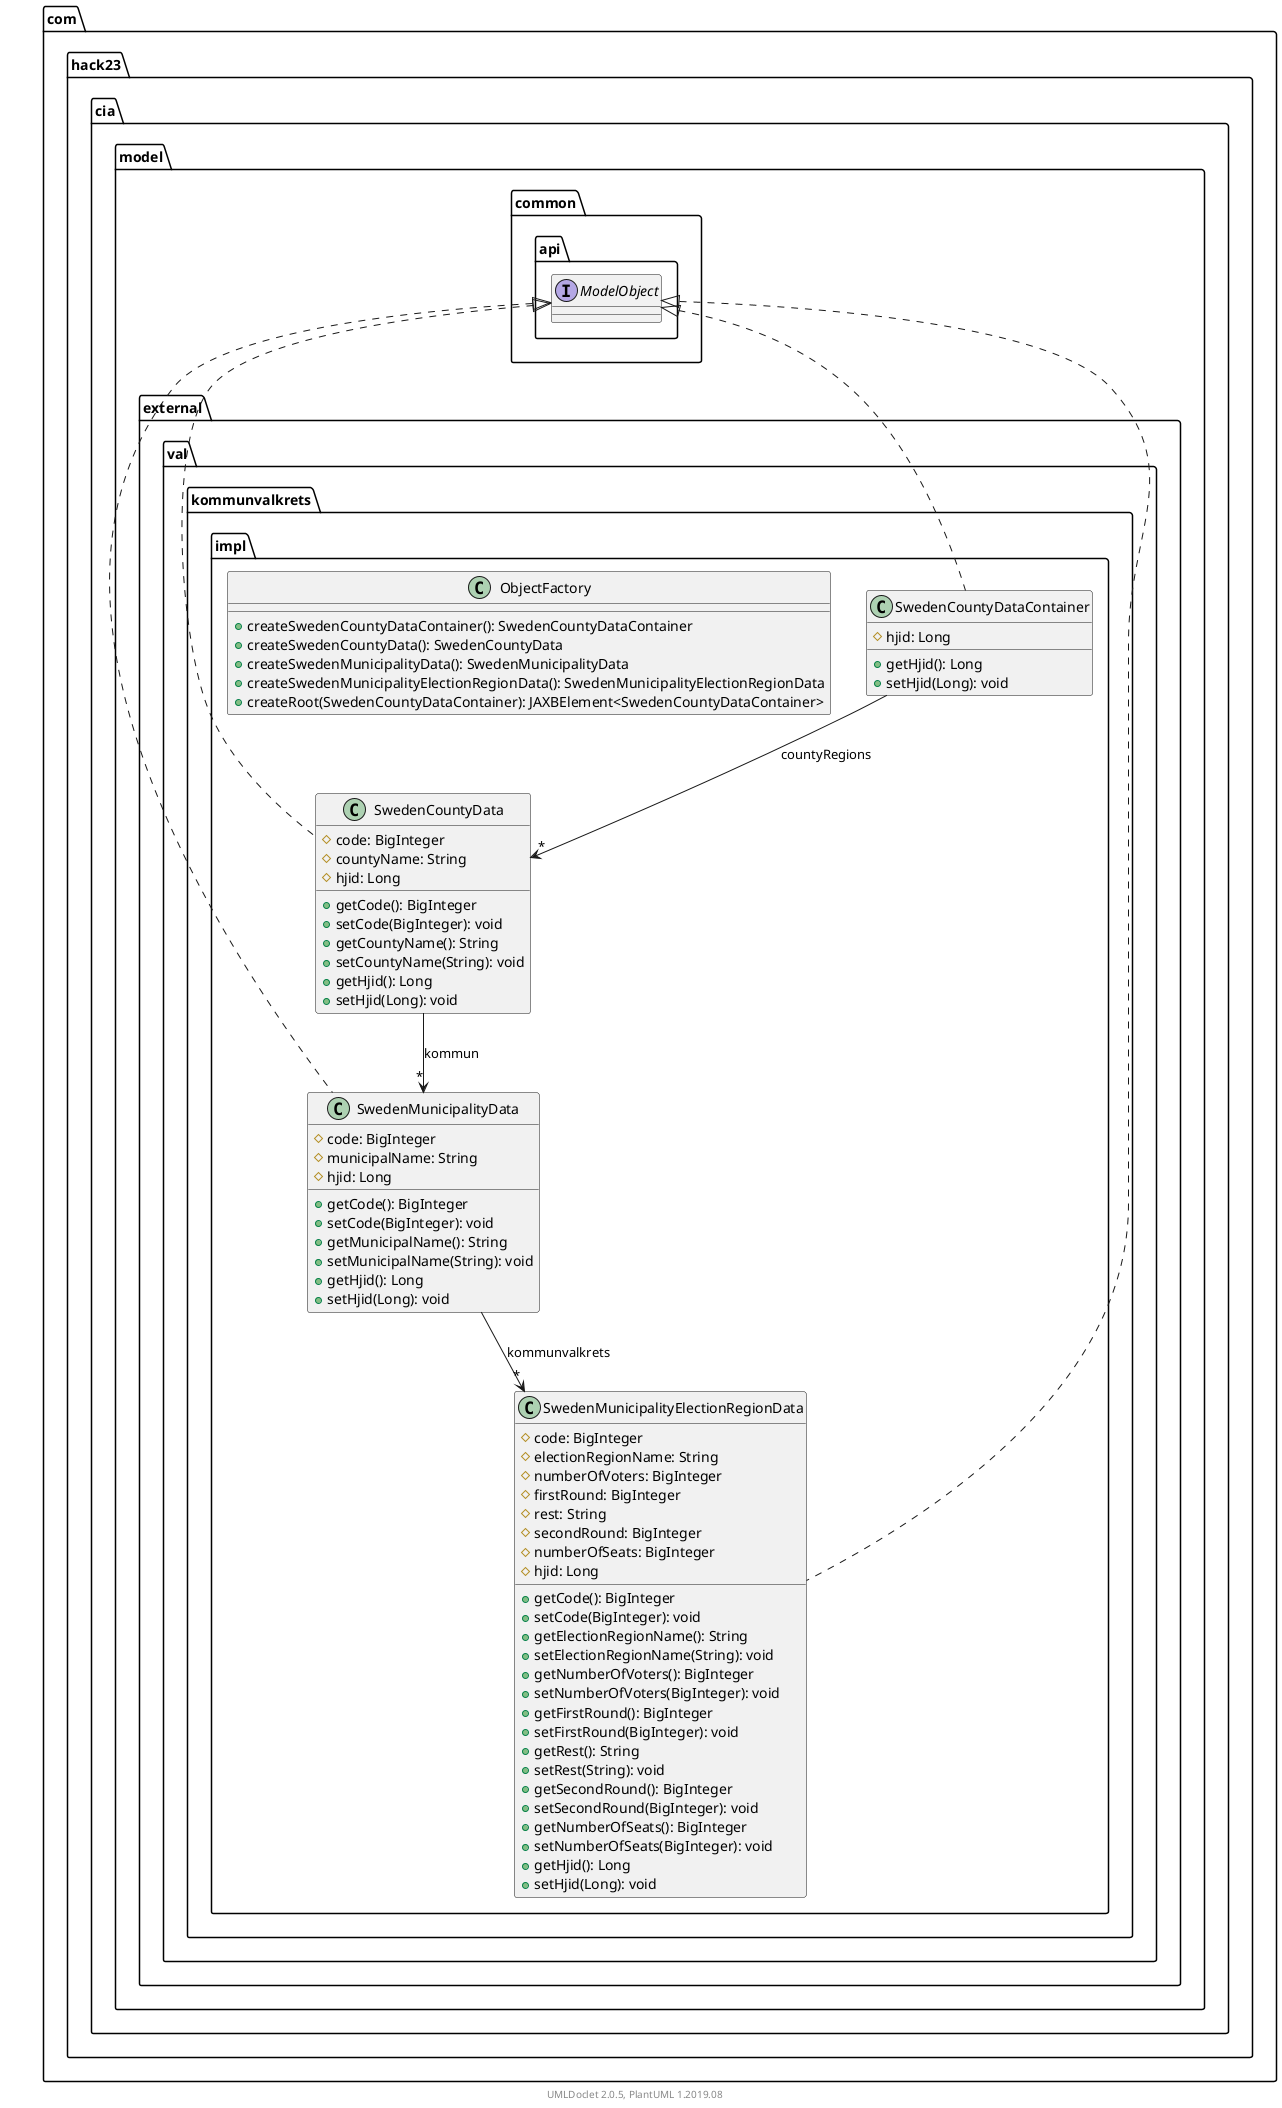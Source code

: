 @startuml
    namespace com.hack23.cia.model.external.val.kommunvalkrets.impl {

        class SwedenMunicipalityData [[SwedenMunicipalityData.html]] {
            #code: BigInteger
            #municipalName: String
            #hjid: Long
            +getCode(): BigInteger
            +setCode(BigInteger): void
            +getMunicipalName(): String
            +setMunicipalName(String): void
            +getHjid(): Long
            +setHjid(Long): void
        }

        class SwedenCountyDataContainer [[SwedenCountyDataContainer.html]] {
            #hjid: Long
            +getHjid(): Long
            +setHjid(Long): void
        }

        class ObjectFactory [[ObjectFactory.html]] {
            +createSwedenCountyDataContainer(): SwedenCountyDataContainer
            +createSwedenCountyData(): SwedenCountyData
            +createSwedenMunicipalityData(): SwedenMunicipalityData
            +createSwedenMunicipalityElectionRegionData(): SwedenMunicipalityElectionRegionData
            +createRoot(SwedenCountyDataContainer): JAXBElement<SwedenCountyDataContainer>
        }

        class SwedenMunicipalityElectionRegionData [[SwedenMunicipalityElectionRegionData.html]] {
            #code: BigInteger
            #electionRegionName: String
            #numberOfVoters: BigInteger
            #firstRound: BigInteger
            #rest: String
            #secondRound: BigInteger
            #numberOfSeats: BigInteger
            #hjid: Long
            +getCode(): BigInteger
            +setCode(BigInteger): void
            +getElectionRegionName(): String
            +setElectionRegionName(String): void
            +getNumberOfVoters(): BigInteger
            +setNumberOfVoters(BigInteger): void
            +getFirstRound(): BigInteger
            +setFirstRound(BigInteger): void
            +getRest(): String
            +setRest(String): void
            +getSecondRound(): BigInteger
            +setSecondRound(BigInteger): void
            +getNumberOfSeats(): BigInteger
            +setNumberOfSeats(BigInteger): void
            +getHjid(): Long
            +setHjid(Long): void
        }

        class SwedenCountyData [[SwedenCountyData.html]] {
            #code: BigInteger
            #countyName: String
            #hjid: Long
            +getCode(): BigInteger
            +setCode(BigInteger): void
            +getCountyName(): String
            +setCountyName(String): void
            +getHjid(): Long
            +setHjid(Long): void
        }

        com.hack23.cia.model.common.api.ModelObject <|.. SwedenMunicipalityData
        SwedenMunicipalityData --> "*" SwedenMunicipalityElectionRegionData: kommunvalkrets
        com.hack23.cia.model.common.api.ModelObject <|.. SwedenCountyDataContainer
        SwedenCountyDataContainer --> "*" SwedenCountyData: countyRegions
        com.hack23.cia.model.common.api.ModelObject <|.. SwedenMunicipalityElectionRegionData
        com.hack23.cia.model.common.api.ModelObject <|.. SwedenCountyData
        SwedenCountyData --> "*" SwedenMunicipalityData: kommun
    }

    namespace com.hack23.cia.model.common.api {
        interface ModelObject
    }

    center footer UMLDoclet 2.0.5, PlantUML 1.2019.08
@enduml
